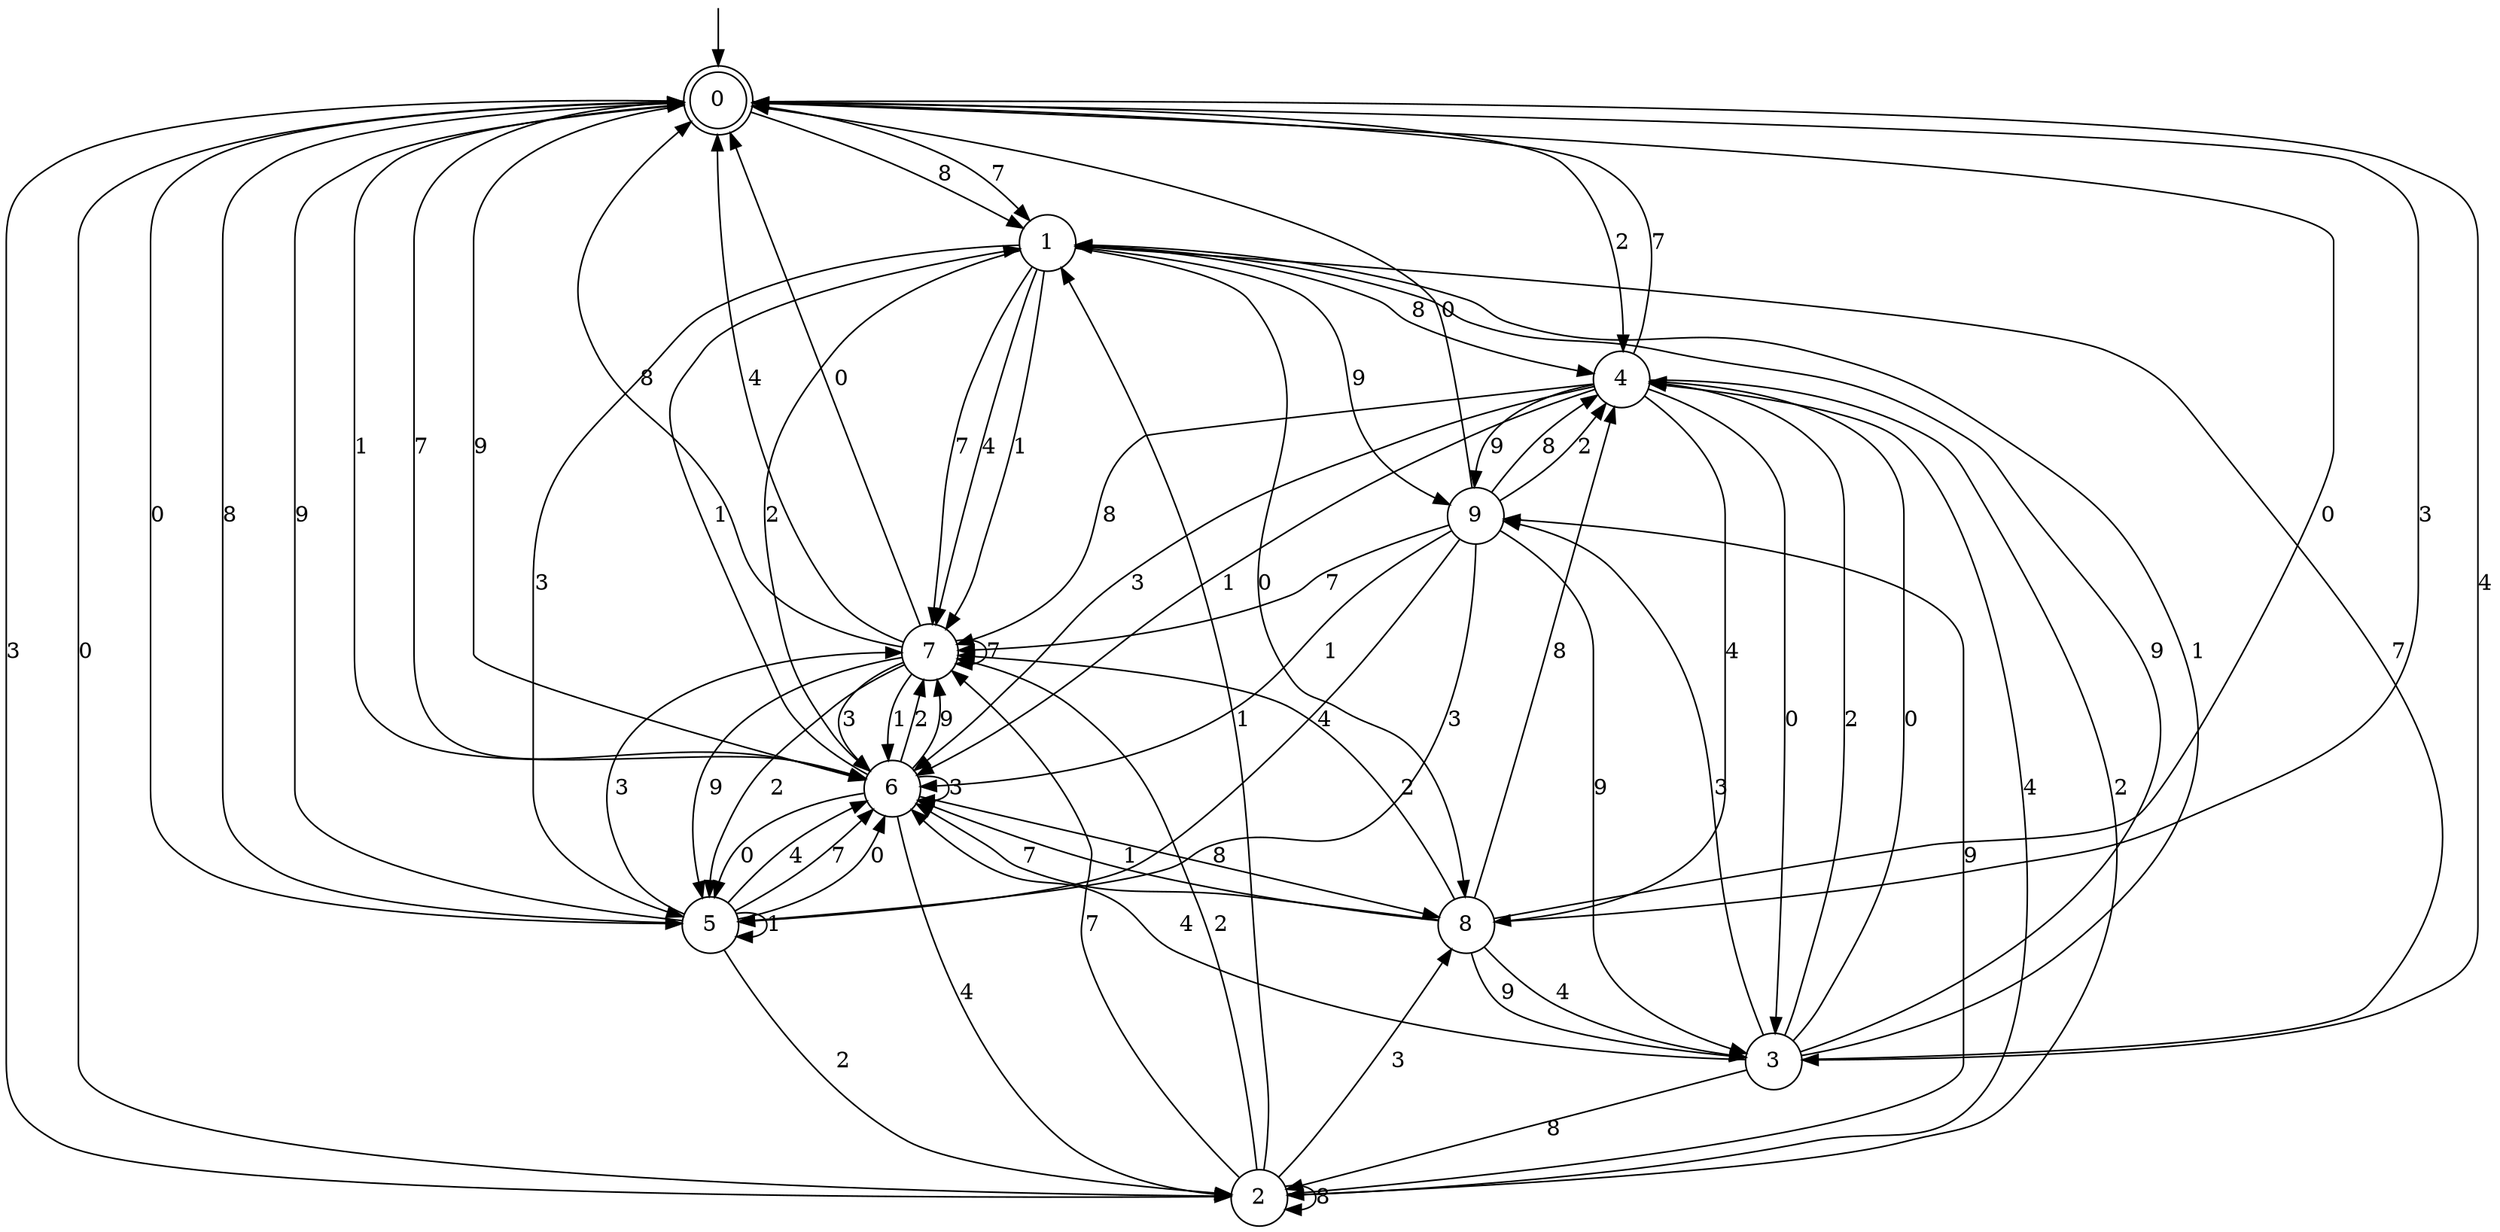 digraph g {

	s0 [shape="doublecircle" label="0"];
	s1 [shape="circle" label="1"];
	s2 [shape="circle" label="2"];
	s3 [shape="circle" label="3"];
	s4 [shape="circle" label="4"];
	s5 [shape="circle" label="5"];
	s6 [shape="circle" label="6"];
	s7 [shape="circle" label="7"];
	s8 [shape="circle" label="8"];
	s9 [shape="circle" label="9"];
	s0 -> s1 [label="8"];
	s0 -> s2 [label="3"];
	s0 -> s3 [label="4"];
	s0 -> s4 [label="2"];
	s0 -> s1 [label="7"];
	s0 -> s5 [label="0"];
	s0 -> s6 [label="9"];
	s0 -> s6 [label="1"];
	s1 -> s4 [label="8"];
	s1 -> s5 [label="3"];
	s1 -> s7 [label="4"];
	s1 -> s6 [label="2"];
	s1 -> s7 [label="7"];
	s1 -> s8 [label="0"];
	s1 -> s9 [label="9"];
	s1 -> s7 [label="1"];
	s2 -> s2 [label="8"];
	s2 -> s8 [label="3"];
	s2 -> s4 [label="4"];
	s2 -> s7 [label="2"];
	s2 -> s7 [label="7"];
	s2 -> s0 [label="0"];
	s2 -> s9 [label="9"];
	s2 -> s1 [label="1"];
	s3 -> s2 [label="8"];
	s3 -> s9 [label="3"];
	s3 -> s6 [label="4"];
	s3 -> s4 [label="2"];
	s3 -> s1 [label="7"];
	s3 -> s4 [label="0"];
	s3 -> s1 [label="9"];
	s3 -> s1 [label="1"];
	s4 -> s7 [label="8"];
	s4 -> s6 [label="3"];
	s4 -> s8 [label="4"];
	s4 -> s2 [label="2"];
	s4 -> s0 [label="7"];
	s4 -> s3 [label="0"];
	s4 -> s9 [label="9"];
	s4 -> s6 [label="1"];
	s5 -> s0 [label="8"];
	s5 -> s7 [label="3"];
	s5 -> s6 [label="4"];
	s5 -> s2 [label="2"];
	s5 -> s6 [label="7"];
	s5 -> s6 [label="0"];
	s5 -> s0 [label="9"];
	s5 -> s5 [label="1"];
	s6 -> s8 [label="8"];
	s6 -> s6 [label="3"];
	s6 -> s2 [label="4"];
	s6 -> s7 [label="2"];
	s6 -> s0 [label="7"];
	s6 -> s5 [label="0"];
	s6 -> s7 [label="9"];
	s6 -> s1 [label="1"];
	s7 -> s0 [label="8"];
	s7 -> s6 [label="3"];
	s7 -> s0 [label="4"];
	s7 -> s5 [label="2"];
	s7 -> s7 [label="7"];
	s7 -> s0 [label="0"];
	s7 -> s5 [label="9"];
	s7 -> s6 [label="1"];
	s8 -> s4 [label="8"];
	s8 -> s0 [label="3"];
	s8 -> s3 [label="4"];
	s8 -> s7 [label="2"];
	s8 -> s6 [label="7"];
	s8 -> s0 [label="0"];
	s8 -> s3 [label="9"];
	s8 -> s6 [label="1"];
	s9 -> s4 [label="8"];
	s9 -> s5 [label="3"];
	s9 -> s5 [label="4"];
	s9 -> s4 [label="2"];
	s9 -> s7 [label="7"];
	s9 -> s0 [label="0"];
	s9 -> s3 [label="9"];
	s9 -> s6 [label="1"];

__start0 [label="" shape="none" width="0" height="0"];
__start0 -> s0;

}
